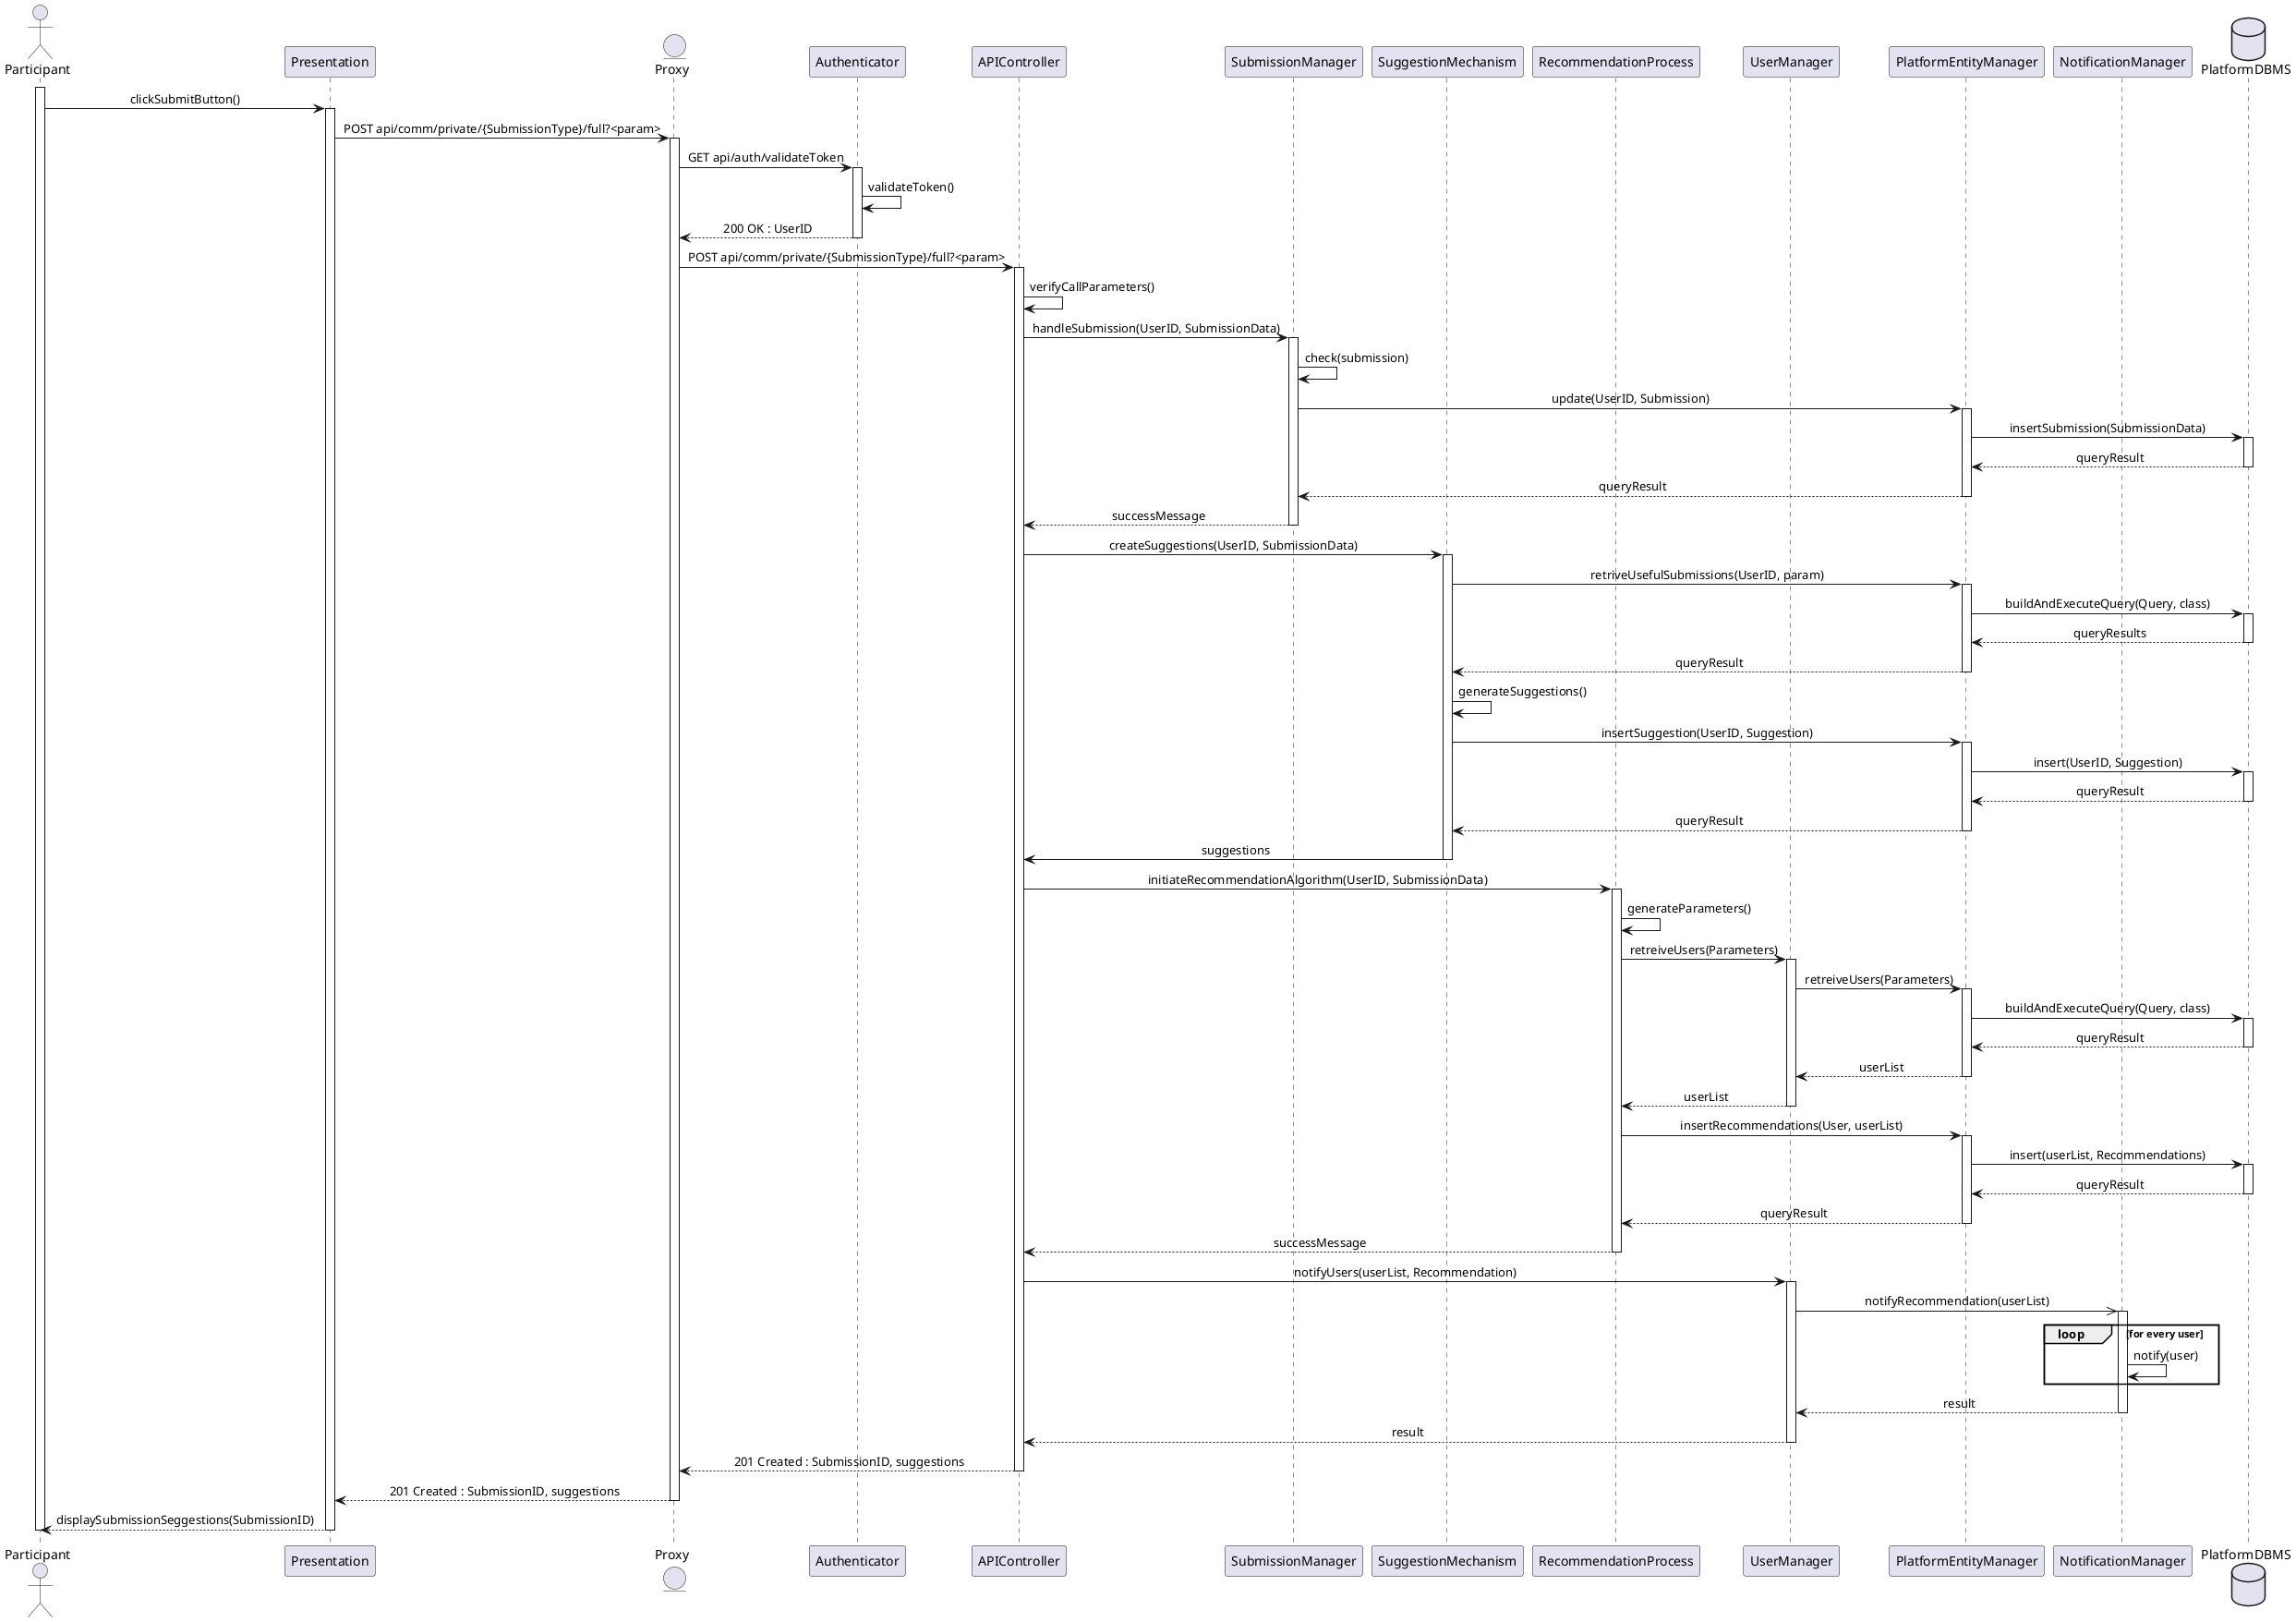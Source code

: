 @startuml ParticipantSubmission
skinparam sequenceMessageAlign center
actor       Participant
participant Presentation
entity      Proxy
participant Authenticator
participant APIController
participant SubmissionManager
participant SuggestionMechanism
participant RecommendationProcess
participant UserManager
participant PlatformEntityManager
participant NotificationManager
database    PlatformDBMS

activate Participant
Participant -> Presentation : clickSubmitButton()
activate Presentation
Presentation -> Proxy : POST api/comm/private/{SubmissionType}/full?<param>
activate Proxy

Proxy -> Authenticator : GET api/auth/validateToken
activate Authenticator
Authenticator -> Authenticator : validateToken()
Authenticator --> Proxy : 200 OK : UserID
deactivate Authenticator

Proxy -> APIController ++ : POST api/comm/private/{SubmissionType}/full?<param>
APIController -> APIController : verifyCallParameters()
APIController -> SubmissionManager : handleSubmission(UserID, SubmissionData)
activate SubmissionManager
SubmissionManager -> SubmissionManager : check(submission)
'alt failure: missingData
'    SubmissionManager --> APIController : failureMessage
'    APIController --> Proxy : 412 Precondition Failed
'    Proxy --> Presentation : 412 Precondition Failed
'    Presentation --> Participant : showMissingDataMessage())
'end
SubmissionManager -> PlatformEntityManager : update(UserID, Submission)
activate PlatformEntityManager
PlatformEntityManager -> PlatformDBMS : insertSubmission(SubmissionData)
activate PlatformDBMS
PlatformDBMS --> PlatformEntityManager : queryResult
deactivate PlatformDBMS
PlatformEntityManager --> SubmissionManager : queryResult
deactivate PlatformEntityManager
SubmissionManager --> APIController : successMessage
deactivate SubmissionManager
APIController -> SuggestionMechanism ++ : createSuggestions(UserID, SubmissionData)
SuggestionMechanism -> PlatformEntityManager ++ : retriveUsefulSubmissions(UserID, param)
PlatformEntityManager -> PlatformDBMS ++ : buildAndExecuteQuery(Query, class)
PlatformDBMS --> PlatformEntityManager -- : queryResults
PlatformEntityManager --> SuggestionMechanism -- : queryResult
SuggestionMechanism -> SuggestionMechanism : generateSuggestions()
SuggestionMechanism -> PlatformEntityManager ++ : insertSuggestion(UserID, Suggestion)
PlatformEntityManager -> PlatformDBMS ++ : insert(UserID, Suggestion)
PlatformDBMS --> PlatformEntityManager -- : queryResult
PlatformEntityManager -->  SuggestionMechanism -- : queryResult
SuggestionMechanism -> APIController -- : suggestions
APIController -> RecommendationProcess ++ : initiateRecommendationAlgorithm(UserID, SubmissionData)
RecommendationProcess -> RecommendationProcess : generateParameters()
RecommendationProcess -> UserManager ++ : retreiveUsers(Parameters)
UserManager -> PlatformEntityManager ++ : retreiveUsers(Parameters)
PlatformEntityManager -> PlatformDBMS ++ : buildAndExecuteQuery(Query, class)
PlatformDBMS --> PlatformEntityManager -- : queryResult
PlatformEntityManager --> UserManager -- : userList
UserManager --> RecommendationProcess -- : userList
RecommendationProcess -> PlatformEntityManager ++ : insertRecommendations(User, userList)
PlatformEntityManager -> PlatformDBMS ++ : insert(userList, Recommendations)
PlatformDBMS --> PlatformEntityManager -- : queryResult
PlatformEntityManager -->  RecommendationProcess -- : queryResult
RecommendationProcess --> APIController -- : successMessage
APIController -> UserManager ++ : notifyUsers(userList, Recommendation)
UserManager ->> NotificationManager ++ : notifyRecommendation(userList)
loop for every user
    NotificationManager -> NotificationManager : notify(user)
end
NotificationManager --> UserManager -- : result
UserManager --> APIController -- : result
APIController --> Proxy : 201 Created : SubmissionID, suggestions
deactivate APIController
Proxy --> Presentation : 201 Created : SubmissionID, suggestions
deactivate Proxy
Presentation --> Participant : displaySubmissionSeggestions(SubmissionID)
deactivate Presentation
deactivate Participant
@enduml
